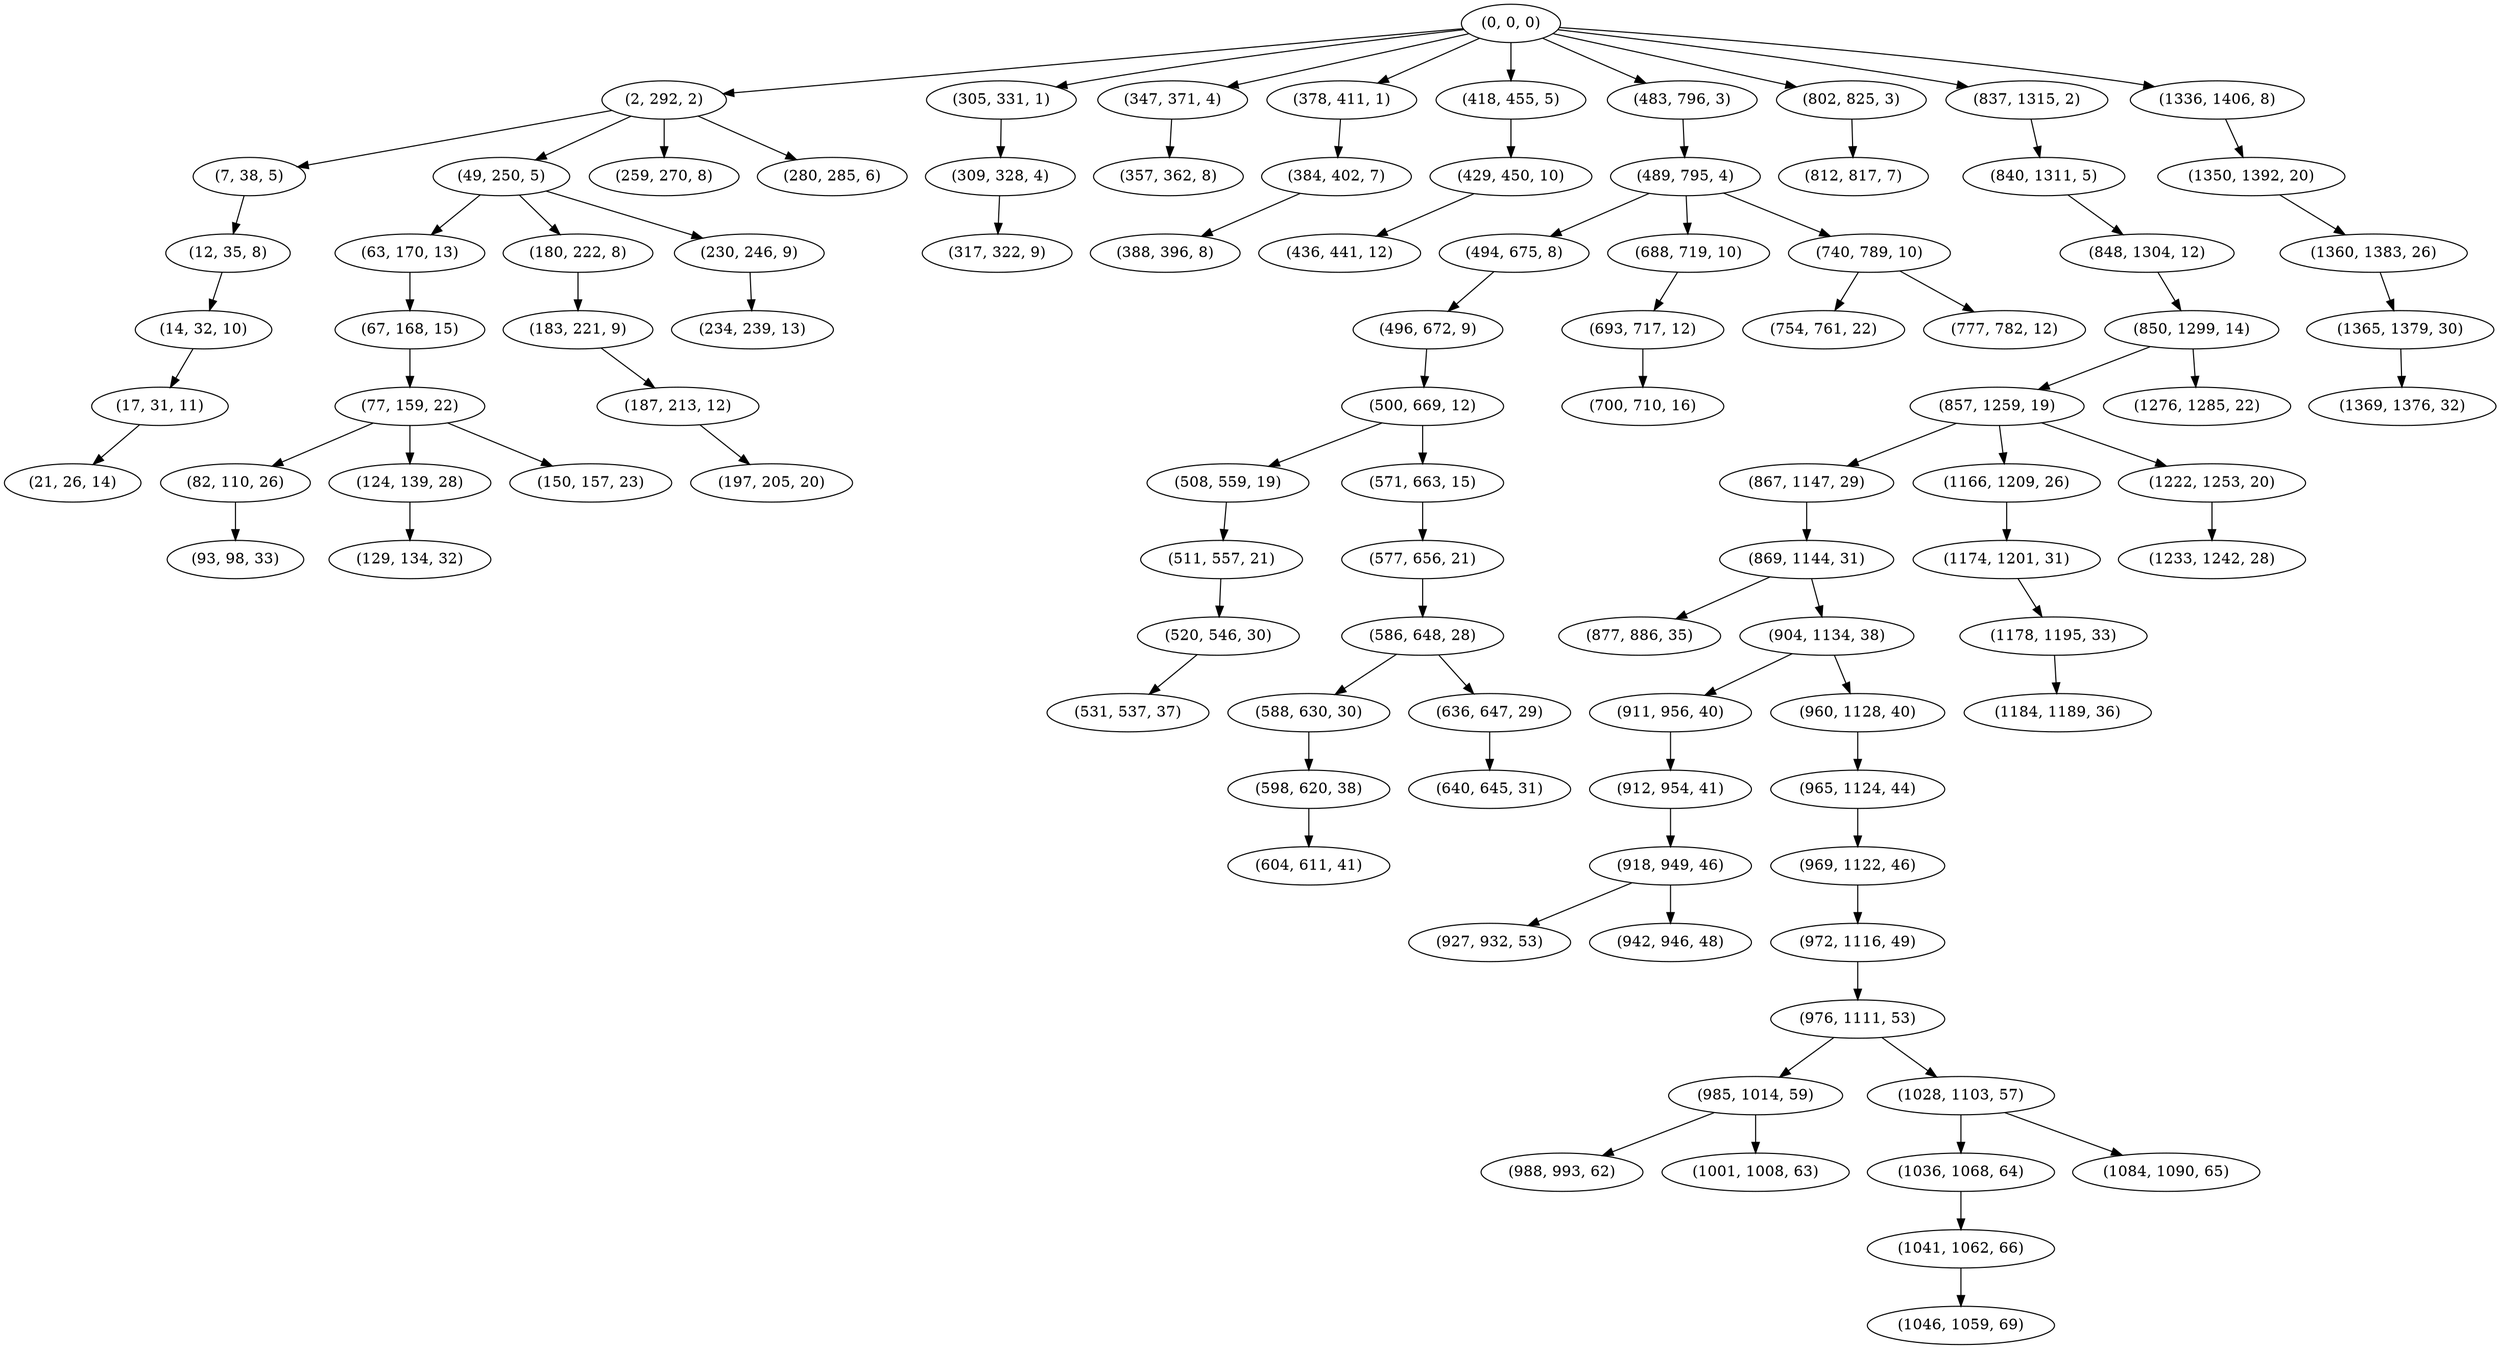 digraph tree {
    "(0, 0, 0)";
    "(2, 292, 2)";
    "(7, 38, 5)";
    "(12, 35, 8)";
    "(14, 32, 10)";
    "(17, 31, 11)";
    "(21, 26, 14)";
    "(49, 250, 5)";
    "(63, 170, 13)";
    "(67, 168, 15)";
    "(77, 159, 22)";
    "(82, 110, 26)";
    "(93, 98, 33)";
    "(124, 139, 28)";
    "(129, 134, 32)";
    "(150, 157, 23)";
    "(180, 222, 8)";
    "(183, 221, 9)";
    "(187, 213, 12)";
    "(197, 205, 20)";
    "(230, 246, 9)";
    "(234, 239, 13)";
    "(259, 270, 8)";
    "(280, 285, 6)";
    "(305, 331, 1)";
    "(309, 328, 4)";
    "(317, 322, 9)";
    "(347, 371, 4)";
    "(357, 362, 8)";
    "(378, 411, 1)";
    "(384, 402, 7)";
    "(388, 396, 8)";
    "(418, 455, 5)";
    "(429, 450, 10)";
    "(436, 441, 12)";
    "(483, 796, 3)";
    "(489, 795, 4)";
    "(494, 675, 8)";
    "(496, 672, 9)";
    "(500, 669, 12)";
    "(508, 559, 19)";
    "(511, 557, 21)";
    "(520, 546, 30)";
    "(531, 537, 37)";
    "(571, 663, 15)";
    "(577, 656, 21)";
    "(586, 648, 28)";
    "(588, 630, 30)";
    "(598, 620, 38)";
    "(604, 611, 41)";
    "(636, 647, 29)";
    "(640, 645, 31)";
    "(688, 719, 10)";
    "(693, 717, 12)";
    "(700, 710, 16)";
    "(740, 789, 10)";
    "(754, 761, 22)";
    "(777, 782, 12)";
    "(802, 825, 3)";
    "(812, 817, 7)";
    "(837, 1315, 2)";
    "(840, 1311, 5)";
    "(848, 1304, 12)";
    "(850, 1299, 14)";
    "(857, 1259, 19)";
    "(867, 1147, 29)";
    "(869, 1144, 31)";
    "(877, 886, 35)";
    "(904, 1134, 38)";
    "(911, 956, 40)";
    "(912, 954, 41)";
    "(918, 949, 46)";
    "(927, 932, 53)";
    "(942, 946, 48)";
    "(960, 1128, 40)";
    "(965, 1124, 44)";
    "(969, 1122, 46)";
    "(972, 1116, 49)";
    "(976, 1111, 53)";
    "(985, 1014, 59)";
    "(988, 993, 62)";
    "(1001, 1008, 63)";
    "(1028, 1103, 57)";
    "(1036, 1068, 64)";
    "(1041, 1062, 66)";
    "(1046, 1059, 69)";
    "(1084, 1090, 65)";
    "(1166, 1209, 26)";
    "(1174, 1201, 31)";
    "(1178, 1195, 33)";
    "(1184, 1189, 36)";
    "(1222, 1253, 20)";
    "(1233, 1242, 28)";
    "(1276, 1285, 22)";
    "(1336, 1406, 8)";
    "(1350, 1392, 20)";
    "(1360, 1383, 26)";
    "(1365, 1379, 30)";
    "(1369, 1376, 32)";
    "(0, 0, 0)" -> "(2, 292, 2)";
    "(0, 0, 0)" -> "(305, 331, 1)";
    "(0, 0, 0)" -> "(347, 371, 4)";
    "(0, 0, 0)" -> "(378, 411, 1)";
    "(0, 0, 0)" -> "(418, 455, 5)";
    "(0, 0, 0)" -> "(483, 796, 3)";
    "(0, 0, 0)" -> "(802, 825, 3)";
    "(0, 0, 0)" -> "(837, 1315, 2)";
    "(0, 0, 0)" -> "(1336, 1406, 8)";
    "(2, 292, 2)" -> "(7, 38, 5)";
    "(2, 292, 2)" -> "(49, 250, 5)";
    "(2, 292, 2)" -> "(259, 270, 8)";
    "(2, 292, 2)" -> "(280, 285, 6)";
    "(7, 38, 5)" -> "(12, 35, 8)";
    "(12, 35, 8)" -> "(14, 32, 10)";
    "(14, 32, 10)" -> "(17, 31, 11)";
    "(17, 31, 11)" -> "(21, 26, 14)";
    "(49, 250, 5)" -> "(63, 170, 13)";
    "(49, 250, 5)" -> "(180, 222, 8)";
    "(49, 250, 5)" -> "(230, 246, 9)";
    "(63, 170, 13)" -> "(67, 168, 15)";
    "(67, 168, 15)" -> "(77, 159, 22)";
    "(77, 159, 22)" -> "(82, 110, 26)";
    "(77, 159, 22)" -> "(124, 139, 28)";
    "(77, 159, 22)" -> "(150, 157, 23)";
    "(82, 110, 26)" -> "(93, 98, 33)";
    "(124, 139, 28)" -> "(129, 134, 32)";
    "(180, 222, 8)" -> "(183, 221, 9)";
    "(183, 221, 9)" -> "(187, 213, 12)";
    "(187, 213, 12)" -> "(197, 205, 20)";
    "(230, 246, 9)" -> "(234, 239, 13)";
    "(305, 331, 1)" -> "(309, 328, 4)";
    "(309, 328, 4)" -> "(317, 322, 9)";
    "(347, 371, 4)" -> "(357, 362, 8)";
    "(378, 411, 1)" -> "(384, 402, 7)";
    "(384, 402, 7)" -> "(388, 396, 8)";
    "(418, 455, 5)" -> "(429, 450, 10)";
    "(429, 450, 10)" -> "(436, 441, 12)";
    "(483, 796, 3)" -> "(489, 795, 4)";
    "(489, 795, 4)" -> "(494, 675, 8)";
    "(489, 795, 4)" -> "(688, 719, 10)";
    "(489, 795, 4)" -> "(740, 789, 10)";
    "(494, 675, 8)" -> "(496, 672, 9)";
    "(496, 672, 9)" -> "(500, 669, 12)";
    "(500, 669, 12)" -> "(508, 559, 19)";
    "(500, 669, 12)" -> "(571, 663, 15)";
    "(508, 559, 19)" -> "(511, 557, 21)";
    "(511, 557, 21)" -> "(520, 546, 30)";
    "(520, 546, 30)" -> "(531, 537, 37)";
    "(571, 663, 15)" -> "(577, 656, 21)";
    "(577, 656, 21)" -> "(586, 648, 28)";
    "(586, 648, 28)" -> "(588, 630, 30)";
    "(586, 648, 28)" -> "(636, 647, 29)";
    "(588, 630, 30)" -> "(598, 620, 38)";
    "(598, 620, 38)" -> "(604, 611, 41)";
    "(636, 647, 29)" -> "(640, 645, 31)";
    "(688, 719, 10)" -> "(693, 717, 12)";
    "(693, 717, 12)" -> "(700, 710, 16)";
    "(740, 789, 10)" -> "(754, 761, 22)";
    "(740, 789, 10)" -> "(777, 782, 12)";
    "(802, 825, 3)" -> "(812, 817, 7)";
    "(837, 1315, 2)" -> "(840, 1311, 5)";
    "(840, 1311, 5)" -> "(848, 1304, 12)";
    "(848, 1304, 12)" -> "(850, 1299, 14)";
    "(850, 1299, 14)" -> "(857, 1259, 19)";
    "(850, 1299, 14)" -> "(1276, 1285, 22)";
    "(857, 1259, 19)" -> "(867, 1147, 29)";
    "(857, 1259, 19)" -> "(1166, 1209, 26)";
    "(857, 1259, 19)" -> "(1222, 1253, 20)";
    "(867, 1147, 29)" -> "(869, 1144, 31)";
    "(869, 1144, 31)" -> "(877, 886, 35)";
    "(869, 1144, 31)" -> "(904, 1134, 38)";
    "(904, 1134, 38)" -> "(911, 956, 40)";
    "(904, 1134, 38)" -> "(960, 1128, 40)";
    "(911, 956, 40)" -> "(912, 954, 41)";
    "(912, 954, 41)" -> "(918, 949, 46)";
    "(918, 949, 46)" -> "(927, 932, 53)";
    "(918, 949, 46)" -> "(942, 946, 48)";
    "(960, 1128, 40)" -> "(965, 1124, 44)";
    "(965, 1124, 44)" -> "(969, 1122, 46)";
    "(969, 1122, 46)" -> "(972, 1116, 49)";
    "(972, 1116, 49)" -> "(976, 1111, 53)";
    "(976, 1111, 53)" -> "(985, 1014, 59)";
    "(976, 1111, 53)" -> "(1028, 1103, 57)";
    "(985, 1014, 59)" -> "(988, 993, 62)";
    "(985, 1014, 59)" -> "(1001, 1008, 63)";
    "(1028, 1103, 57)" -> "(1036, 1068, 64)";
    "(1028, 1103, 57)" -> "(1084, 1090, 65)";
    "(1036, 1068, 64)" -> "(1041, 1062, 66)";
    "(1041, 1062, 66)" -> "(1046, 1059, 69)";
    "(1166, 1209, 26)" -> "(1174, 1201, 31)";
    "(1174, 1201, 31)" -> "(1178, 1195, 33)";
    "(1178, 1195, 33)" -> "(1184, 1189, 36)";
    "(1222, 1253, 20)" -> "(1233, 1242, 28)";
    "(1336, 1406, 8)" -> "(1350, 1392, 20)";
    "(1350, 1392, 20)" -> "(1360, 1383, 26)";
    "(1360, 1383, 26)" -> "(1365, 1379, 30)";
    "(1365, 1379, 30)" -> "(1369, 1376, 32)";
}
